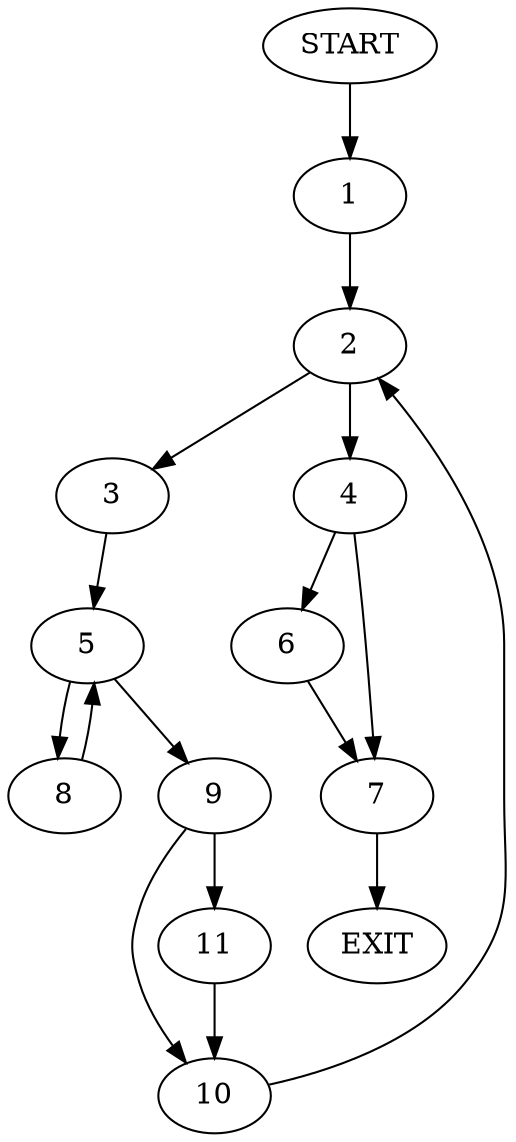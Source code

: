 digraph {
0 [label="START"]
12 [label="EXIT"]
0 -> 1
1 -> 2
2 -> 3
2 -> 4
3 -> 5
4 -> 6
4 -> 7
5 -> 8
5 -> 9
8 -> 5
9 -> 10
9 -> 11
10 -> 2
11 -> 10
6 -> 7
7 -> 12
}
